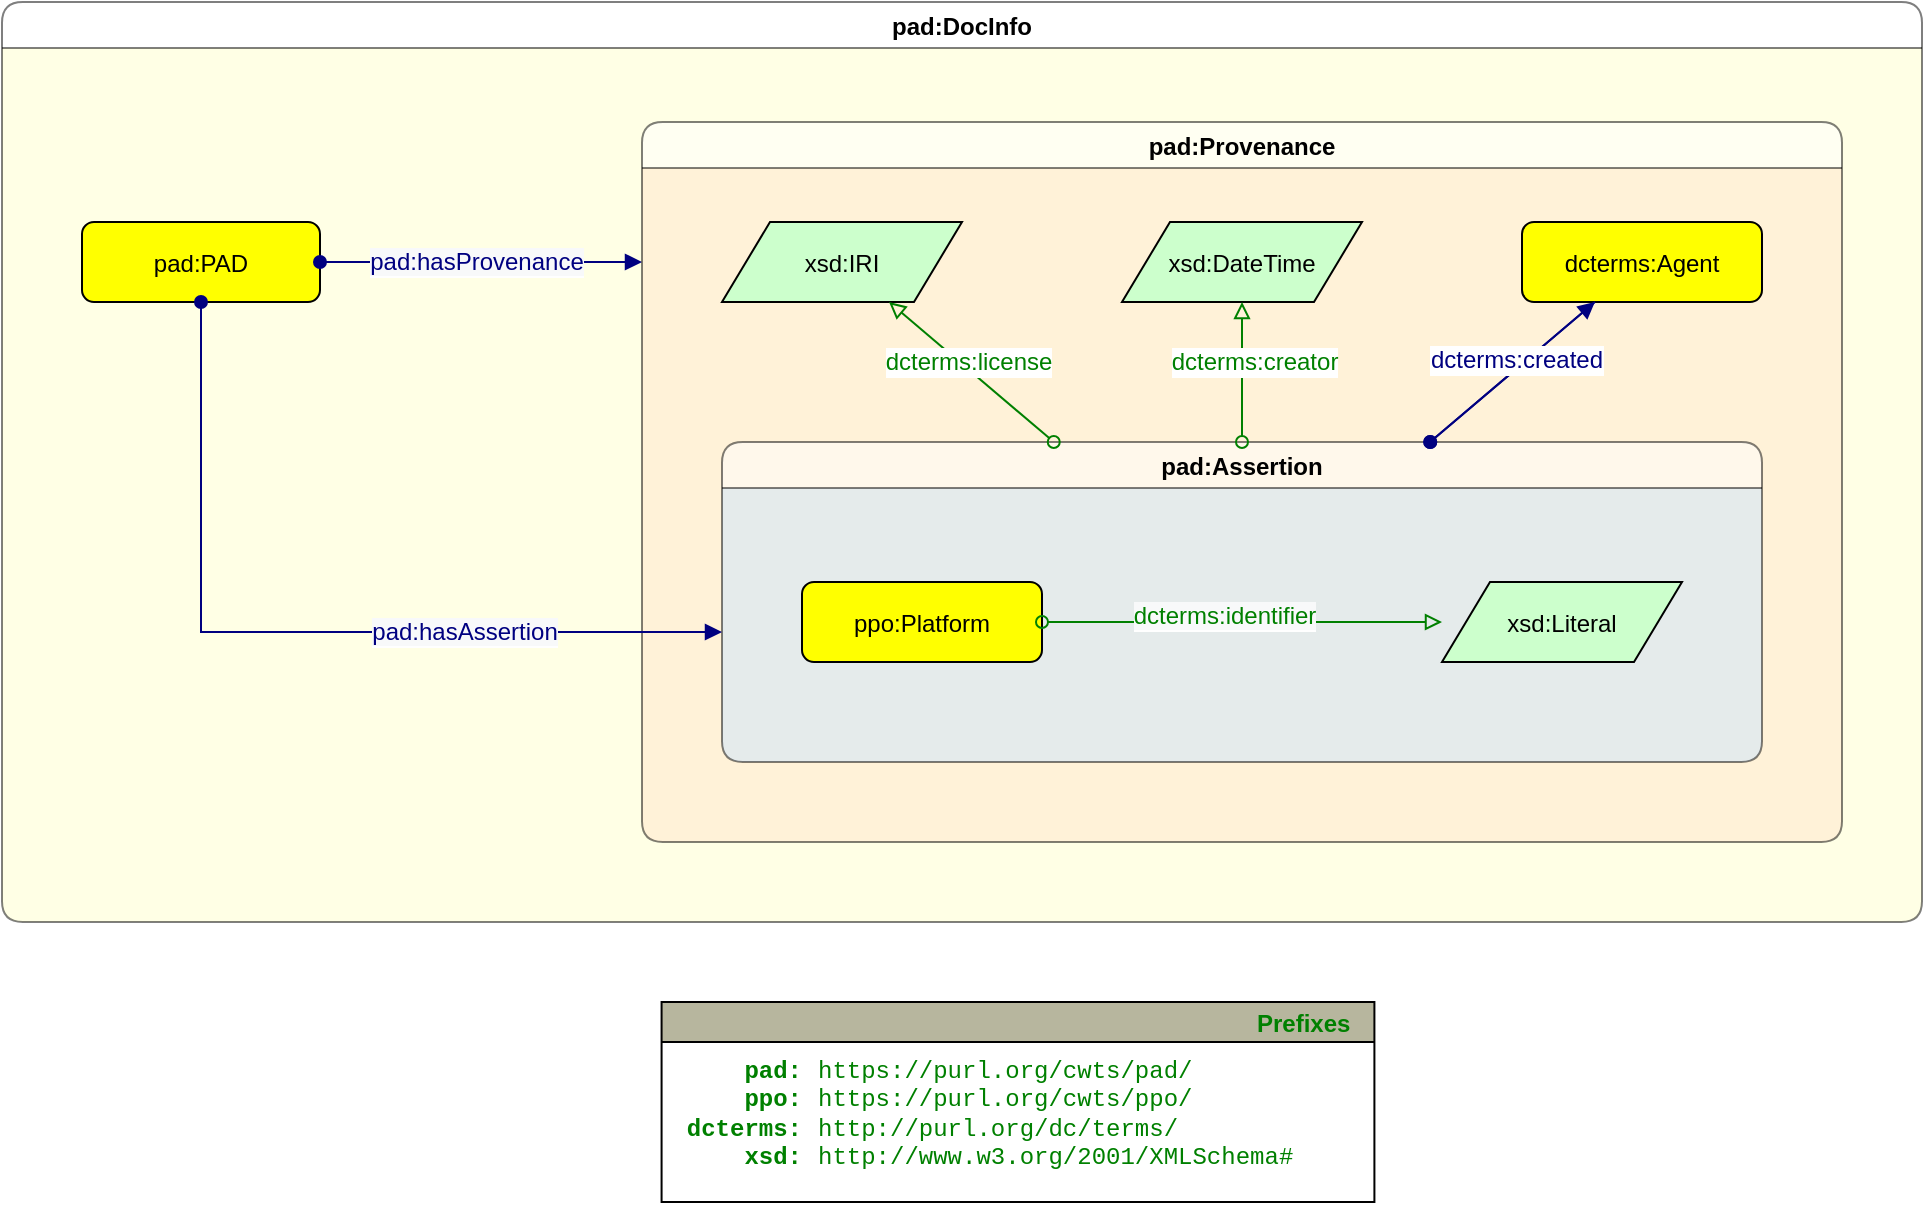 <mxfile version="20.8.16" type="device" pages="2"><diagram id="jfVx9m50EOC27h1-yVGB" name="Overview"><mxGraphModel dx="2686" dy="941" grid="0" gridSize="10" guides="1" tooltips="1" connect="1" arrows="1" fold="1" page="0" pageScale="1" pageWidth="827" pageHeight="1169" math="0" shadow="0"><root><mxCell id="0"/><mxCell id="1" parent="0"/><mxCell id="wiiBV4j6o2-u9heiSNuH-1" value="pad:DocInfo" style="swimlane;fontFamily=Helvetica;fontSize=12;rounded=1;gradientColor=none;swimlaneFillColor=#FFFFCC;opacity=50;" parent="1" vertex="1"><mxGeometry x="-440" y="20" width="960" height="460" as="geometry"><mxRectangle y="60" width="110" height="30" as="alternateBounds"/></mxGeometry></mxCell><mxCell id="wiiBV4j6o2-u9heiSNuH-2" value="pad:PAD" style="graphMlID=n4;shape=rect;rounded=1;arcsize=30;fillColor=#ffff00;strokeColor=#000000;strokeWidth=1.0;fontSize=12;fontFamily=Helvetica;horizontal=1;verticalAlign=middle;" parent="wiiBV4j6o2-u9heiSNuH-1" vertex="1"><mxGeometry x="40" y="110" width="119" height="40" as="geometry"/></mxCell><mxCell id="wiiBV4j6o2-u9heiSNuH-3" value="" style="graphMlID=e0;rounded=0;endArrow=block;strokeColor=#000080;strokeWidth=1.0;startArrow=oval;startFill=1;endFill=1;fontSize=12;fontFamily=Helvetica;horizontal=1;verticalAlign=middle;edgeStyle=orthogonalEdgeStyle;" parent="wiiBV4j6o2-u9heiSNuH-1" source="wiiBV4j6o2-u9heiSNuH-2" target="wiiBV4j6o2-u9heiSNuH-5" edge="1"><mxGeometry relative="1" as="geometry"><mxPoint x="409" y="490" as="sourcePoint"/><mxPoint x="280" y="97" as="targetPoint"/><Array as="points"><mxPoint x="260" y="130"/><mxPoint x="260" y="130"/></Array></mxGeometry></mxCell><mxCell id="wiiBV4j6o2-u9heiSNuH-4" value="&lt;span style=&quot;color: rgb(0, 0, 128); font-size: 12px; background-color: rgb(248, 249, 250);&quot;&gt;pad:hasProvenance&lt;/span&gt;" style="text;html=1;align=center;verticalAlign=middle;resizable=0;points=[];labelBackgroundColor=#ffffff;fontSize=12;fontFamily=Helvetica;horizontal=1;" parent="wiiBV4j6o2-u9heiSNuH-3" vertex="1" connectable="0"><mxGeometry x="-0.017" y="2" relative="1" as="geometry"><mxPoint x="-1" y="2" as="offset"/></mxGeometry></mxCell><mxCell id="wiiBV4j6o2-u9heiSNuH-5" value="pad:Provenance" style="swimlane;fontFamily=Helvetica;fontSize=12;rounded=1;gradientColor=none;swimlaneFillColor=#FFE6CC;opacity=50;" parent="wiiBV4j6o2-u9heiSNuH-1" vertex="1"><mxGeometry x="320" y="60" width="600" height="360" as="geometry"><mxRectangle y="60" width="110" height="30" as="alternateBounds"/></mxGeometry></mxCell><mxCell id="wiiBV4j6o2-u9heiSNuH-8" value="pad:Assertion" style="swimlane;fontFamily=Helvetica;fontSize=12;rounded=1;gradientColor=none;swimlaneFillColor=#CCE5FF;opacity=50;" parent="wiiBV4j6o2-u9heiSNuH-5" vertex="1"><mxGeometry x="40" y="160" width="520" height="160" as="geometry"><mxRectangle x="80" y="180" width="110" height="30" as="alternateBounds"/></mxGeometry></mxCell><mxCell id="wiiBV4j6o2-u9heiSNuH-9" value="ppo:Platform" style="graphMlID=n4;shape=rect;rounded=1;arcsize=30;fillColor=#ffff00;strokeColor=#000000;strokeWidth=1.0;fontFamily=Helvetica;fontSize=12;" parent="wiiBV4j6o2-u9heiSNuH-8" vertex="1"><mxGeometry x="40" y="70" width="120" height="40" as="geometry"/></mxCell><mxCell id="wiiBV4j6o2-u9heiSNuH-10" value="xsd:Literal" style="graphMlID=n6;shape=parallelogram;fillColor=#ccffcc;strokeColor=#000000;strokeWidth=1.0;fontFamily=Helvetica;fontSize=12;" parent="wiiBV4j6o2-u9heiSNuH-8" vertex="1"><mxGeometry x="360" y="70" width="120" height="40" as="geometry"/></mxCell><mxCell id="wiiBV4j6o2-u9heiSNuH-11" value="" style="graphMlID=e2;rounded=0;endArrow=block;strokeColor=#008000;strokeWidth=1.0;startArrow=oval;startFill=0;endFill=0;fontFamily=Helvetica;fontSize=12;fontColor=#97D077;" parent="wiiBV4j6o2-u9heiSNuH-8" source="wiiBV4j6o2-u9heiSNuH-9" target="wiiBV4j6o2-u9heiSNuH-10" edge="1"><mxGeometry relative="1" as="geometry"><mxPoint x="210" y="330" as="sourcePoint"/><mxPoint x="486.811" y="330.18" as="targetPoint"/></mxGeometry></mxCell><mxCell id="wiiBV4j6o2-u9heiSNuH-12" value="&lt;span style=&quot;color: rgb(0, 128, 0); font-size: 12px; background-color: rgb(248, 249, 250);&quot;&gt;dcterms:identifier&lt;/span&gt;" style="text;html=1;align=center;verticalAlign=middle;resizable=0;points=[];labelBackgroundColor=#ffffff;fontFamily=Helvetica;fontSize=12;fontColor=#97D077;" parent="wiiBV4j6o2-u9heiSNuH-11" vertex="1" connectable="0"><mxGeometry x="-0.09" y="3" relative="1" as="geometry"><mxPoint as="offset"/></mxGeometry></mxCell><mxCell id="wiiBV4j6o2-u9heiSNuH-6" value="xsd:DateTime" style="graphMlID=n6;shape=parallelogram;fillColor=#ccffcc;strokeColor=#000000;strokeWidth=1.0;fontSize=12;fontFamily=Helvetica;horizontal=1;verticalAlign=middle;" parent="wiiBV4j6o2-u9heiSNuH-5" vertex="1"><mxGeometry x="240" y="50" width="120" height="40" as="geometry"/></mxCell><mxCell id="wiiBV4j6o2-u9heiSNuH-7" value="xsd:IRI" style="graphMlID=n6;shape=parallelogram;fillColor=#ccffcc;strokeColor=#000000;strokeWidth=1.0;fontSize=12;fontFamily=Helvetica;horizontal=1;verticalAlign=middle;" parent="wiiBV4j6o2-u9heiSNuH-5" vertex="1"><mxGeometry x="40" y="50" width="120" height="40" as="geometry"/></mxCell><mxCell id="wiiBV4j6o2-u9heiSNuH-13" value="" style="graphMlID=e2;rounded=0;endArrow=block;strokeColor=#008000;strokeWidth=1.0;startArrow=oval;startFill=0;endFill=0;fontFamily=Helvetica;fontSize=12;" parent="wiiBV4j6o2-u9heiSNuH-5" source="wiiBV4j6o2-u9heiSNuH-8" target="wiiBV4j6o2-u9heiSNuH-7" edge="1"><mxGeometry relative="1" as="geometry"><mxPoint x="280" y="380" as="sourcePoint"/><mxPoint x="697.811" y="110.18" as="targetPoint"/></mxGeometry></mxCell><mxCell id="wiiBV4j6o2-u9heiSNuH-14" value="&lt;font color=&quot;#008000&quot; style=&quot;font-size: 12px;&quot;&gt;&lt;span style=&quot;font-size: 12px;&quot;&gt;dcterms:license&lt;/span&gt;&lt;/font&gt;" style="text;html=1;align=center;verticalAlign=middle;resizable=0;points=[];labelBackgroundColor=default;fontFamily=Helvetica;fontSize=12;" parent="wiiBV4j6o2-u9heiSNuH-13" vertex="1" connectable="0"><mxGeometry x="-0.09" y="3" relative="1" as="geometry"><mxPoint x="-4" y="-11" as="offset"/></mxGeometry></mxCell><mxCell id="wiiBV4j6o2-u9heiSNuH-15" value="" style="graphMlID=e2;rounded=0;endArrow=block;strokeColor=#008000;strokeWidth=1.0;startArrow=oval;startFill=0;endFill=0;fontFamily=Helvetica;fontSize=12;" parent="wiiBV4j6o2-u9heiSNuH-5" source="wiiBV4j6o2-u9heiSNuH-8" target="wiiBV4j6o2-u9heiSNuH-6" edge="1"><mxGeometry relative="1" as="geometry"><mxPoint x="240" y="310" as="sourcePoint"/><mxPoint x="516.811" y="310.18" as="targetPoint"/></mxGeometry></mxCell><mxCell id="wiiBV4j6o2-u9heiSNuH-16" value="dcterms:Agent" style="graphMlID=n4;shape=rect;rounded=1;arcsize=30;fillColor=#ffff00;strokeColor=#000000;strokeWidth=1.0;fontSize=12;fontFamily=Helvetica;horizontal=1;verticalAlign=middle;" parent="wiiBV4j6o2-u9heiSNuH-5" vertex="1"><mxGeometry x="440" y="50" width="120" height="40" as="geometry"/></mxCell><mxCell id="wiiBV4j6o2-u9heiSNuH-17" value="" style="graphMlID=e0;rounded=0;endArrow=block;strokeColor=#000080;strokeWidth=1.0;startArrow=oval;startFill=1;endFill=1;fontSize=12;fontFamily=Helvetica;horizontal=1;verticalAlign=middle;" parent="wiiBV4j6o2-u9heiSNuH-5" source="wiiBV4j6o2-u9heiSNuH-8" target="wiiBV4j6o2-u9heiSNuH-16" edge="1"><mxGeometry relative="1" as="geometry"><mxPoint x="180" y="174.667" as="sourcePoint"/><mxPoint x="511" y="308" as="targetPoint"/></mxGeometry></mxCell><mxCell id="wiiBV4j6o2-u9heiSNuH-18" value="&lt;font style=&quot;font-size: 12px;&quot;&gt;dcterms:creator&lt;/font&gt;" style="text;html=1;align=center;verticalAlign=middle;resizable=0;points=[];labelBackgroundColor=default;fontSize=12;fontFamily=Helvetica;horizontal=1;fontColor=#008000;" parent="wiiBV4j6o2-u9heiSNuH-17" vertex="1" connectable="0"><mxGeometry x="-0.017" y="2" relative="1" as="geometry"><mxPoint x="-127" y="-4" as="offset"/></mxGeometry></mxCell><mxCell id="wiiBV4j6o2-u9heiSNuH-19" value="" style="graphMlID=e2;endArrow=none;strokeColor=#000080;strokeWidth=1.0;startArrow=oval;startFill=0;endFill=0;fontFamily=Helvetica;fontSize=12;rounded=0;" parent="wiiBV4j6o2-u9heiSNuH-5" source="wiiBV4j6o2-u9heiSNuH-8" target="wiiBV4j6o2-u9heiSNuH-16" edge="1"><mxGeometry relative="1" as="geometry"><mxPoint x="80" y="425" as="sourcePoint"/><mxPoint x="-120" y="80" as="targetPoint"/></mxGeometry></mxCell><mxCell id="wiiBV4j6o2-u9heiSNuH-20" value="&lt;font style=&quot;font-size: 12px;&quot;&gt;&lt;span style=&quot;font-size: 12px;&quot;&gt;dcterms:created&lt;/span&gt;&lt;/font&gt;" style="text;html=1;align=center;verticalAlign=middle;resizable=0;points=[];labelBackgroundColor=default;fontFamily=Helvetica;fontSize=12;fontColor=#000080;" parent="wiiBV4j6o2-u9heiSNuH-19" vertex="1" connectable="0"><mxGeometry x="-0.09" y="3" relative="1" as="geometry"><mxPoint x="7" y="-7" as="offset"/></mxGeometry></mxCell><mxCell id="wiiBV4j6o2-u9heiSNuH-21" value="" style="graphMlID=e0;rounded=0;endArrow=block;strokeColor=#000080;strokeWidth=1.0;startArrow=oval;startFill=1;endFill=1;fontSize=12;fontFamily=Helvetica;horizontal=1;verticalAlign=middle;edgeStyle=orthogonalEdgeStyle;" parent="wiiBV4j6o2-u9heiSNuH-1" source="wiiBV4j6o2-u9heiSNuH-2" target="wiiBV4j6o2-u9heiSNuH-8" edge="1"><mxGeometry relative="1" as="geometry"><mxPoint x="129" y="370" as="sourcePoint"/><mxPoint x="320" y="480" as="targetPoint"/><Array as="points"><mxPoint x="100" y="315"/></Array></mxGeometry></mxCell><mxCell id="wiiBV4j6o2-u9heiSNuH-22" value="&lt;span style=&quot;color: rgb(0, 0, 128); font-size: 12px; background-color: rgb(248, 249, 250);&quot;&gt;pad:hasAssertion&lt;/span&gt;" style="text;html=1;align=center;verticalAlign=middle;resizable=0;points=[];labelBackgroundColor=#ffffff;fontSize=12;fontFamily=Helvetica;horizontal=1;" parent="wiiBV4j6o2-u9heiSNuH-21" vertex="1" connectable="0"><mxGeometry x="-0.017" y="2" relative="1" as="geometry"><mxPoint x="87" y="2" as="offset"/></mxGeometry></mxCell><mxCell id="wiiBV4j6o2-u9heiSNuH-23" value="Prefixes" style="graphMlID=n0;shape=swimlane;startSize=20;fillColor=#b7b69e;strokeColor=#000000;strokeWidth=1.0;align=right;spacingRight=10;fontStyle=1;fontFamily=Helvetica;fontSize=12;fontColor=#008000;swimlaneFillColor=default;" parent="1" vertex="1"><mxGeometry x="-110.21" y="520" width="356.416" height="100" as="geometry"/></mxCell><mxCell id="wiiBV4j6o2-u9heiSNuH-24" value="&lt;b style=&quot;font-size: 12px;&quot;&gt;pad:&lt;br style=&quot;font-size: 12px;&quot;&gt;ppo:&lt;br style=&quot;font-size: 12px;&quot;&gt;dcterms:&lt;br style=&quot;font-size: 12px;&quot;&gt;xsd:&lt;/b&gt;" style="text;html=1;align=right;verticalAlign=middle;resizable=0;points=[];autosize=1;fontFamily=Courier New;fontSize=12;fontColor=#008000;swimlaneFillColor=default;" parent="wiiBV4j6o2-u9heiSNuH-23" vertex="1"><mxGeometry x="-8.584" y="21.1" width="80" height="70" as="geometry"/></mxCell><mxCell id="wiiBV4j6o2-u9heiSNuH-25" value="https://purl.org/cwts/pad/&lt;br style=&quot;font-size: 12px;&quot;&gt;https://purl.org/cwts/ppo/&lt;br style=&quot;font-size: 12px;&quot;&gt;http://purl.org/dc/terms/&lt;br style=&quot;font-size: 12px;&quot;&gt;http://www.w3.org/2001/XMLSchema#" style="text;html=1;align=left;verticalAlign=middle;resizable=0;points=[];autosize=1;fontFamily=Courier New;fontSize=12;fontColor=#008000;fillColor=none;swimlaneFillColor=default;" parent="wiiBV4j6o2-u9heiSNuH-23" vertex="1"><mxGeometry x="76.416" y="21.1" width="260" height="70" as="geometry"/></mxCell></root></mxGraphModel></diagram><diagram id="K5NgIKzj5P9477uyHWDv" name="PAD"><mxGraphModel dx="2686" dy="1341" grid="0" gridSize="10" guides="1" tooltips="1" connect="1" arrows="1" fold="1" page="0" pageScale="1" pageWidth="827" pageHeight="1169" math="0" shadow="0"><root><mxCell id="0"/><mxCell id="1" parent="0"/><mxCell id="e-mlpwepsWCYZVDo-M-m-1" value="pad:DocInfo" style="swimlane;fontFamily=Helvetica;fontSize=12;rounded=1;gradientColor=none;swimlaneFillColor=#FFFFCC;opacity=50;" parent="1" vertex="1"><mxGeometry x="-440" y="-20" width="520" height="220" as="geometry"><mxRectangle y="60" width="110" height="30" as="alternateBounds"/></mxGeometry></mxCell><mxCell id="e-mlpwepsWCYZVDo-M-m-2" value="pad:PAD" style="graphMlID=n4;shape=rect;rounded=1;arcsize=30;fillColor=#ffff00;strokeColor=#000000;strokeWidth=1.0;fontSize=12;fontFamily=Helvetica;horizontal=1;verticalAlign=middle;" parent="e-mlpwepsWCYZVDo-M-m-1" vertex="1"><mxGeometry x="40.5" y="100" width="119" height="40" as="geometry"/></mxCell><mxCell id="e-mlpwepsWCYZVDo-M-m-3" value="" style="graphMlID=e0;rounded=0;endArrow=block;strokeColor=#000080;strokeWidth=1.0;startArrow=oval;startFill=1;endFill=1;fontSize=12;fontFamily=Helvetica;horizontal=1;verticalAlign=middle;" parent="e-mlpwepsWCYZVDo-M-m-1" source="e-mlpwepsWCYZVDo-M-m-2" target="e-mlpwepsWCYZVDo-M-m-7" edge="1"><mxGeometry relative="1" as="geometry"><mxPoint x="449.5" y="450" as="sourcePoint"/><mxPoint x="340.5" y="320" as="targetPoint"/></mxGeometry></mxCell><mxCell id="e-mlpwepsWCYZVDo-M-m-4" value="&lt;span style=&quot;color: rgb(0, 0, 128); font-size: 12px; background-color: rgb(248, 249, 250);&quot;&gt;pad:hasProvenance&lt;/span&gt;" style="text;html=1;align=center;verticalAlign=middle;resizable=0;points=[];labelBackgroundColor=#ffffff;fontSize=12;fontFamily=Helvetica;horizontal=1;" parent="e-mlpwepsWCYZVDo-M-m-3" vertex="1" connectable="0"><mxGeometry x="-0.017" y="2" relative="1" as="geometry"><mxPoint x="-1" y="-2" as="offset"/></mxGeometry></mxCell><mxCell id="e-mlpwepsWCYZVDo-M-m-5" value="" style="graphMlID=e0;rounded=0;endArrow=block;strokeColor=#000080;strokeWidth=1.0;startArrow=oval;startFill=1;endFill=1;fontSize=12;fontFamily=Helvetica;horizontal=1;verticalAlign=middle;" parent="e-mlpwepsWCYZVDo-M-m-1" source="e-mlpwepsWCYZVDo-M-m-2" target="e-mlpwepsWCYZVDo-M-m-8" edge="1"><mxGeometry relative="1" as="geometry"><mxPoint x="169.5" y="330" as="sourcePoint"/><mxPoint x="330.5" y="334.577" as="targetPoint"/></mxGeometry></mxCell><mxCell id="e-mlpwepsWCYZVDo-M-m-6" value="&lt;span style=&quot;color: rgb(0, 0, 128); font-size: 12px; background-color: rgb(248, 249, 250);&quot;&gt;pad:hasAssertion&lt;/span&gt;" style="text;html=1;align=center;verticalAlign=middle;resizable=0;points=[];labelBackgroundColor=#ffffff;fontSize=12;fontFamily=Helvetica;horizontal=1;" parent="e-mlpwepsWCYZVDo-M-m-5" vertex="1" connectable="0"><mxGeometry x="-0.017" y="2" relative="1" as="geometry"><mxPoint x="-1" y="2" as="offset"/></mxGeometry></mxCell><mxCell id="e-mlpwepsWCYZVDo-M-m-7" value="pad:Provenance" style="graphMlID=n4;shape=rect;rounded=1;arcsize=30;fillColor=#ffff00;strokeColor=#000000;strokeWidth=1.0;fontSize=12;fontFamily=Helvetica;horizontal=1;verticalAlign=middle;" parent="e-mlpwepsWCYZVDo-M-m-1" vertex="1"><mxGeometry x="360.5" y="60" width="119" height="40" as="geometry"/></mxCell><mxCell id="e-mlpwepsWCYZVDo-M-m-8" value="pad:Assertion" style="graphMlID=n4;shape=rect;rounded=1;arcsize=30;fillColor=#ffff00;strokeColor=#000000;strokeWidth=1.0;fontSize=12;fontFamily=Helvetica;horizontal=1;verticalAlign=middle;" parent="e-mlpwepsWCYZVDo-M-m-1" vertex="1"><mxGeometry x="360.5" y="140" width="119" height="40" as="geometry"/></mxCell><mxCell id="e-mlpwepsWCYZVDo-M-m-9" value="pad:Provenance" style="swimlane;fontFamily=Helvetica;fontSize=12;rounded=1;gradientColor=none;swimlaneFillColor=#FFE6CC;opacity=50;" parent="1" vertex="1"><mxGeometry x="-440" y="240" width="520" height="300" as="geometry"><mxRectangle y="60" width="110" height="30" as="alternateBounds"/></mxGeometry></mxCell><mxCell id="e-mlpwepsWCYZVDo-M-m-10" value="pad:Assertion" style="graphMlID=n4;shape=rect;rounded=1;arcsize=30;fillColor=#ffff00;strokeColor=#000000;strokeWidth=1.0;fontSize=12;fontFamily=Helvetica;horizontal=1;verticalAlign=middle;" parent="e-mlpwepsWCYZVDo-M-m-9" vertex="1"><mxGeometry x="40" y="140" width="119" height="40" as="geometry"/></mxCell><mxCell id="e-mlpwepsWCYZVDo-M-m-11" value="xsd:DateTime" style="graphMlID=n6;shape=parallelogram;fillColor=#ccffcc;strokeColor=#000000;strokeWidth=1.0;fontSize=12;fontFamily=Helvetica;horizontal=1;verticalAlign=middle;" parent="e-mlpwepsWCYZVDo-M-m-9" vertex="1"><mxGeometry x="360" y="140" width="120" height="40" as="geometry"/></mxCell><mxCell id="e-mlpwepsWCYZVDo-M-m-12" value="dcterms:Agent" style="graphMlID=n4;shape=rect;rounded=1;arcsize=30;fillColor=#ffff00;strokeColor=#000000;strokeWidth=1.0;fontSize=12;fontFamily=Helvetica;horizontal=1;verticalAlign=middle;" parent="e-mlpwepsWCYZVDo-M-m-9" vertex="1"><mxGeometry x="360" y="220" width="120" height="40" as="geometry"/></mxCell><mxCell id="e-mlpwepsWCYZVDo-M-m-13" value="" style="graphMlID=e0;rounded=0;endArrow=block;strokeColor=#000080;strokeWidth=1.0;startArrow=oval;startFill=1;endFill=1;fontSize=12;fontFamily=Helvetica;horizontal=1;verticalAlign=middle;" parent="e-mlpwepsWCYZVDo-M-m-9" source="e-mlpwepsWCYZVDo-M-m-10" target="e-mlpwepsWCYZVDo-M-m-12" edge="1"><mxGeometry relative="1" as="geometry"><mxPoint x="180" y="174.667" as="sourcePoint"/><mxPoint x="511" y="308" as="targetPoint"/></mxGeometry></mxCell><mxCell id="e-mlpwepsWCYZVDo-M-m-14" value="&lt;font color=&quot;#000080&quot;&gt;dcterms:creator&lt;/font&gt;" style="text;html=1;align=center;verticalAlign=middle;resizable=0;points=[];labelBackgroundColor=default;fontSize=12;fontFamily=Helvetica;horizontal=1;" parent="e-mlpwepsWCYZVDo-M-m-13" vertex="1" connectable="0"><mxGeometry x="-0.017" y="2" relative="1" as="geometry"><mxPoint x="2" y="2" as="offset"/></mxGeometry></mxCell><mxCell id="e-mlpwepsWCYZVDo-M-m-15" value="" style="graphMlID=e2;rounded=0;endArrow=block;strokeColor=#008000;strokeWidth=1.0;startArrow=oval;startFill=0;endFill=0;fontFamily=Helvetica;fontSize=12;" parent="e-mlpwepsWCYZVDo-M-m-9" source="e-mlpwepsWCYZVDo-M-m-10" target="e-mlpwepsWCYZVDo-M-m-11" edge="1"><mxGeometry relative="1" as="geometry"><mxPoint x="240" y="310" as="sourcePoint"/><mxPoint x="516.811" y="310.18" as="targetPoint"/></mxGeometry></mxCell><mxCell id="e-mlpwepsWCYZVDo-M-m-16" value="&lt;font color=&quot;#008000&quot; style=&quot;font-size: 12px;&quot;&gt;&lt;span style=&quot;font-size: 12px;&quot;&gt;dcterms:created&lt;/span&gt;&lt;/font&gt;" style="text;html=1;align=center;verticalAlign=middle;resizable=0;points=[];labelBackgroundColor=default;fontFamily=Helvetica;fontSize=12;" parent="e-mlpwepsWCYZVDo-M-m-15" vertex="1" connectable="0"><mxGeometry x="-0.09" y="3" relative="1" as="geometry"><mxPoint x="11" y="2" as="offset"/></mxGeometry></mxCell><mxCell id="e-mlpwepsWCYZVDo-M-m-17" value="xsd:IRI" style="graphMlID=n6;shape=parallelogram;fillColor=#ccffcc;strokeColor=#000000;strokeWidth=1.0;fontSize=12;fontFamily=Helvetica;horizontal=1;verticalAlign=middle;" parent="e-mlpwepsWCYZVDo-M-m-9" vertex="1"><mxGeometry x="360" y="60" width="120" height="40" as="geometry"/></mxCell><mxCell id="e-mlpwepsWCYZVDo-M-m-18" value="" style="graphMlID=e2;rounded=0;endArrow=block;strokeColor=#008000;strokeWidth=1.0;startArrow=oval;startFill=0;endFill=0;fontFamily=Helvetica;fontSize=12;" parent="e-mlpwepsWCYZVDo-M-m-9" source="e-mlpwepsWCYZVDo-M-m-10" target="e-mlpwepsWCYZVDo-M-m-17" edge="1"><mxGeometry relative="1" as="geometry"><mxPoint x="340" y="-120" as="sourcePoint"/><mxPoint x="697.811" y="110.18" as="targetPoint"/></mxGeometry></mxCell><mxCell id="e-mlpwepsWCYZVDo-M-m-19" value="&lt;font color=&quot;#008000&quot; style=&quot;font-size: 12px;&quot;&gt;&lt;span style=&quot;font-size: 12px;&quot;&gt;dcterms:license&lt;/span&gt;&lt;/font&gt;" style="text;html=1;align=center;verticalAlign=middle;resizable=0;points=[];labelBackgroundColor=default;fontFamily=Helvetica;fontSize=12;" parent="e-mlpwepsWCYZVDo-M-m-18" vertex="1" connectable="0"><mxGeometry x="-0.09" y="3" relative="1" as="geometry"><mxPoint x="11" y="1" as="offset"/></mxGeometry></mxCell><mxCell id="e-mlpwepsWCYZVDo-M-m-20" value="pad:Assertion" style="swimlane;fontFamily=Helvetica;fontSize=12;rounded=1;gradientColor=none;swimlaneFillColor=#CCE5FF;opacity=50;" parent="1" vertex="1"><mxGeometry x="-440" y="580" width="520" height="220" as="geometry"><mxRectangle x="80" y="180" width="110" height="30" as="alternateBounds"/></mxGeometry></mxCell><mxCell id="e-mlpwepsWCYZVDo-M-m-21" value="ppo:Platform" style="graphMlID=n4;shape=rect;rounded=1;arcsize=30;fillColor=#ffff00;strokeColor=#000000;strokeWidth=1.0" parent="e-mlpwepsWCYZVDo-M-m-20" vertex="1"><mxGeometry x="40" y="100" width="120" height="40" as="geometry"/></mxCell><mxCell id="e-mlpwepsWCYZVDo-M-m-22" value="xsd:Literal" style="graphMlID=n6;shape=parallelogram;fillColor=#ccffcc;strokeColor=#000000;strokeWidth=1.0" parent="e-mlpwepsWCYZVDo-M-m-20" vertex="1"><mxGeometry x="360" y="100" width="120" height="40" as="geometry"/></mxCell><mxCell id="e-mlpwepsWCYZVDo-M-m-23" value="" style="graphMlID=e2;rounded=0;endArrow=block;strokeColor=#008000;strokeWidth=1.0;startArrow=oval;startFill=0;endFill=0;fontFamily=Helvetica;fontSize=12;fontColor=#97D077;" parent="e-mlpwepsWCYZVDo-M-m-20" source="e-mlpwepsWCYZVDo-M-m-21" target="e-mlpwepsWCYZVDo-M-m-22" edge="1"><mxGeometry relative="1" as="geometry"><mxPoint x="250" y="360" as="sourcePoint"/><mxPoint x="526.811" y="360.18" as="targetPoint"/></mxGeometry></mxCell><mxCell id="e-mlpwepsWCYZVDo-M-m-24" value="&lt;span style=&quot;color: rgb(0, 128, 0); font-size: 12px; background-color: rgb(248, 249, 250);&quot;&gt;dcterms:identifier&lt;/span&gt;" style="text;html=1;align=center;verticalAlign=middle;resizable=0;points=[];labelBackgroundColor=#ffffff;fontFamily=Helvetica;fontSize=12;fontColor=#97D077;" parent="e-mlpwepsWCYZVDo-M-m-23" vertex="1" connectable="0"><mxGeometry x="-0.09" y="3" relative="1" as="geometry"><mxPoint as="offset"/></mxGeometry></mxCell><mxCell id="e_Z8JPC4MUa4PvPm3Ubw-1" value="Prefixes" style="graphMlID=n0;shape=swimlane;startSize=20;fillColor=#b7b69e;strokeColor=#000000;strokeWidth=1.0;align=right;spacingRight=10;fontStyle=1;fontFamily=Helvetica;fontSize=12;fontColor=#008000;swimlaneFillColor=default;" parent="1" vertex="1"><mxGeometry x="-358.21" y="840" width="356.42" height="100" as="geometry"/></mxCell><mxCell id="e_Z8JPC4MUa4PvPm3Ubw-2" value="&lt;b&gt;pad:&lt;br&gt;ppo:&lt;br&gt;dcterms:&lt;br&gt;xsd:&lt;/b&gt;" style="text;html=1;align=right;verticalAlign=middle;resizable=0;points=[];autosize=1;fontFamily=Courier New;fontSize=12;fontColor=#008000;swimlaneFillColor=default;" parent="e_Z8JPC4MUa4PvPm3Ubw-1" vertex="1"><mxGeometry x="1.416" y="21.1" width="80" height="70" as="geometry"/></mxCell><mxCell id="e_Z8JPC4MUa4PvPm3Ubw-3" value="https://purl.org/cwts/pad/&lt;br&gt;https://purl.org/cwts/ppo/&lt;br&gt;http://purl.org/dc/terms/&lt;br&gt;http://www.w3.org/2001/XMLSchema#&lt;span style=&quot;color: rgba(0, 0, 0, 0); font-family: monospace; font-size: 0px;&quot;&gt;3E%3CmxCell%20id%3D%222%22%20value%3D%22np%3AAssertion%22%20style%3D%22swimlane%3BfontFamily%3DHelvetica%3BfontSize%3D12%3Brounded%3D1%3BgradientColor%3Dnone%3BswimlaneFillColor%3D%23CCE5FF%3Bopacity%3D50%3B%22%20vertex%3D%221%22%20parent%3D%221%22%3E%3CmxGeometry%20x%3D%2280%22%20y%3D%22180%22%20width%3D%22600%22%20height%3D%22220%22%20as%3D%22geometry%22%3E%3CmxRectangle%20x%3D%2280%22%20y%3D%22180%22%20width%3D%22110%22%20height%3D%2230%22%20as%3D%22alternateBounds%22%2F%3E%3C%2FmxGeometry%3E%3C%2FmxCell%3E%3CmxCell%20id%3D%223%22%20value%3D%22ppo%3APlatform%22%20style%3D%22graphMlID%3Dn4%3Bshape%3Drect%3Brounded%3D1%3Barcsize%3D30%3BfillColor%3D%23ffff00%3BstrokeColor%3D%23000000%3BstrokeWidth%3D1.0%22%20vertex%3D%221%22%20parent%3D%222%22%3E%3CmxGeometry%20x%3D%2280%22%20y%3D%22100%22%20width%3D%22120%22%20height%3D%2240%22%20as%3D%22geometry%22%2F%3E%3C%2FmxCell%3E%3CmxCell%20id%3D%224%22%20value%3D%22xsd%3ALiteral%22%20style%3D%22graphMlID%3Dn6%3Bshape%3Dparallelogram%3BfillColor%3D%23ccffcc%3BstrokeColor%3D%23000000%3BstrokeWidth%3D1.0%22%20vertex%3D%221%22%20parent%3D%222%22%3E%3CmxGeometry%20x%3D%22400%22%20y%3D%22100%22%20width%3D%22120%22%20height%3D%2240%22%20as%3D%22geometry%22%2F%3E%3C%2FmxCell%3E%3CmxCell%20id%3D%225%22%20value%3D%22%22%20style%3D%22graphMlID%3De2%3Brounded%3D0%3BendArrow%3Dblock%3BstrokeColor%3D%23008000%3BstrokeWidth%3D1.0%3BstartArrow%3Doval%3BstartFill%3D0%3BendFill%3D0%3BfontFamily%3DHelvetica%3BfontSize%3D12%3BfontColor%3D%2397D077%3B%22%20edge%3D%221%22%20parent%3D%222%22%20source%3D%223%22%20target%3D%224%22%3E%3CmxGeometry%20relative%3D%221%22%20as%3D%22geometry%22%3E%3CmxPoint%20x%3D%22250%22%20y%3D%22360%22%20as%3D%22sourcePoint%22%2F%3E%3CmxPoint%20x%3D%22526.811%22%20y%3D%22360.18%22%20as%3D%22targetPoint%22%2F%3E%3C%2FmxGeometry%3E%3C%2FmxCell%3E%3CmxCell%20id%3D%226%22%20value%3D%22%26lt%3Bspan%20style%3D%26quot%3Bcolor%3A%20rgb(0%2C%20128%2C%200)%3B%20font-size%3A%2012px%3B%20background-color%3A%20rgb(248%2C%20249%2C%20250)%3B%26quot%3B%26gt%3Bdcterms%3Aidentifier%26lt%3B%2Fspan%26gt%3B%22%20style%3D%22text%3Bhtml%3D1%3Balign%3Dcenter%3BverticalAlign%3Dmiddle%3Bresizable%3D0%3Bpoints%3D%5B%5D%3BlabelBackgroundColor%3D%23ffffff%3BfontFamily%3DHelvetica%3BfontSize%3D12%3BfontColor%3D%2397D077%3B%22%20vertex%3D%221%22%20connectable%3D%220%22%20parent%3D%225%22%3E%3CmxGeometry%20x%3D%22-0.09%22%20y%3D%223%22%20relative%3D%221%22%20as%3D%22geometry%22%3E%3CmxPoint%20as%3D%22offset%22%2F%3E%3C%2FmxGeometry%3E%3C%2FmxCell%3E%3C%2Froot%3E%3C%2FmxGraphModel%3E&lt;/span&gt;&lt;span style=&quot;color: rgba(0, 0, 0, 0); font-family: monospace; font-size: 0px;&quot;&gt;%3CmxGraphModel%3E%3Croot%3E%3CmxCell%20id%3D%220%22%2F%3E%3CmxCell%20id%3D%221%22%20parent%3D%220%22%2F%3E%3CmxCell%20id%3D%222%22%20value%3D%22np%3AAssertion%22%20style%3D%22swimlane%3BfontFamily%3DHelvetica%3BfontSize%3D12%3Brounded%3D1%3BgradientColor%3Dnone%3BswimlaneFillColor%3D%23CCE5FF%3Bopacity%3D50%3B%22%20vertex%3D%221%22%20parent%3D%221%22%3E%3CmxGeometry%20x%3D%2280%22%20y%3D%22180%22%20width%3D%22600%22%20height%3D%22220%22%20as%3D%22geometry%22%3E%3CmxRectangle%20x%3D%2280%22%20y%3D%22180%22%20width%3D%22110%22%20height%3D%2230%22%20as%3D%22alternateBounds%22%2F%3E%3C%2FmxGeometry%3E%3C%2FmxCell%3E%3CmxCell%20id%3D%223%22%20value%3D%22ppo%3APlatform%22%20style%3D%22graphMlID%3Dn4%3Bshape%3Drect%3Brounded%3D1%3Barcsize%3D30%3BfillColor%3D%23ffff00%3BstrokeColor%3D%23000000%3BstrokeWidth%3D1.0%22%20vertex%3D%221%22%20parent%3D%222%22%3E%3CmxGeometry%20x%3D%2280%22%20y%3D%22100%22%20width%3D%22120%22%20height%3D%2240%22%20as%3D%22geometry%22%2F%3E%3C%2FmxCell%3E%3CmxCell%20id%3D%224%22%20value%3D%22xsd%3ALiteral%22%20style%3D%22graphMlID%3Dn6%3Bshape%3Dparallelogram%3BfillColor%3D%23ccffcc%3BstrokeColor%3D%23000000%3BstrokeWidth%3D1.0%22%20vertex%3D%221%22%20parent%3D%222%22%3E%3CmxGeometry%20x%3D%22400%22%20y%3D%22100%22%20width%3D%22120%22%20height%3D%2240%22%20as%3D%22geometry%22%2F%3E%3C%2FmxCell%3E%3CmxCell%20id%3D%225%22%20value%3D%22%22%20style%3D%22graphMlID%3De2%3Brounded%3D0%3BendArrow%3Dblock%3BstrokeColor%3D%23008000%3BstrokeWidth%3D1.0%3BstartArrow%3Doval%3BstartFill%3D0%3BendFill%3D0%3BfontFamily%3DHelvetica%3BfontSize%3D12%3BfontColor%3D%2397D077%3B%22%20edge%3D%221%22%20parent%3D%222%22%20source%3D%223%22%20target%3D%224%22%3E%3CmxGeometry%20relative%3D%221%22%20as%3D%22geometry%22%3E%3CmxPoint%20x%3D%22250%22%20y%3D%22360%22%20as%3D%22sourcePoint%22%2F%3E%3CmxPoint%20x%3D%22526.811%22%20y%3D%22360.18%22%20as%3D%22targetPoint%22%2F%3E%3C%2FmxGeometry%3E%3C%2FmxCell%3E%3CmxCell%20id%3D%226%22%20value%3D%22%26lt%3Bspan%20style%3D%26quot%3Bcolor%3A%20rgb(0%2C%20128%2C%200)%3B%20font-size%3A%2012px%3B%20background-color%3A%20rgb(248%2C%20249%2C%20250)%3B%26quot%3B%26gt%3Bdcterms%3Aidentifier%26lt%3B%2Fspan%26gt%3B%22%20style%3D%22text%3Bhtml%3D1%3Balign%3Dcenter%3BverticalAlign%3Dmiddle%3Bresizable%3D0%3Bpoints%3D%5B%5D%3BlabelBackgroundColor%3D%23ffffff%3BfontFamily%3DHelvetica%3BfontSize%3D12%3BfontColor%3D%2397D077%3B%22%20vertex%3D%221%22%20connectable%3D%220%22%20parent%3D%225%22%3E%3CmxGeometry%20x%3D%22-0.09%22%20y%3D%223%22%20relative%3D%221%22%20as%3D%22geometry%22%3E%3CmxPoint%20as%3D%22offset%22%2F%3E%3C%2FmxGeometry%3E%3&lt;/span&gt;" style="text;html=1;align=left;verticalAlign=middle;resizable=0;points=[];autosize=1;fontFamily=Courier New;fontSize=12;fontColor=#008000;fillColor=none;swimlaneFillColor=default;" parent="e_Z8JPC4MUa4PvPm3Ubw-1" vertex="1"><mxGeometry x="86.416" y="21.1" width="260" height="70" as="geometry"/></mxCell></root></mxGraphModel></diagram></mxfile>